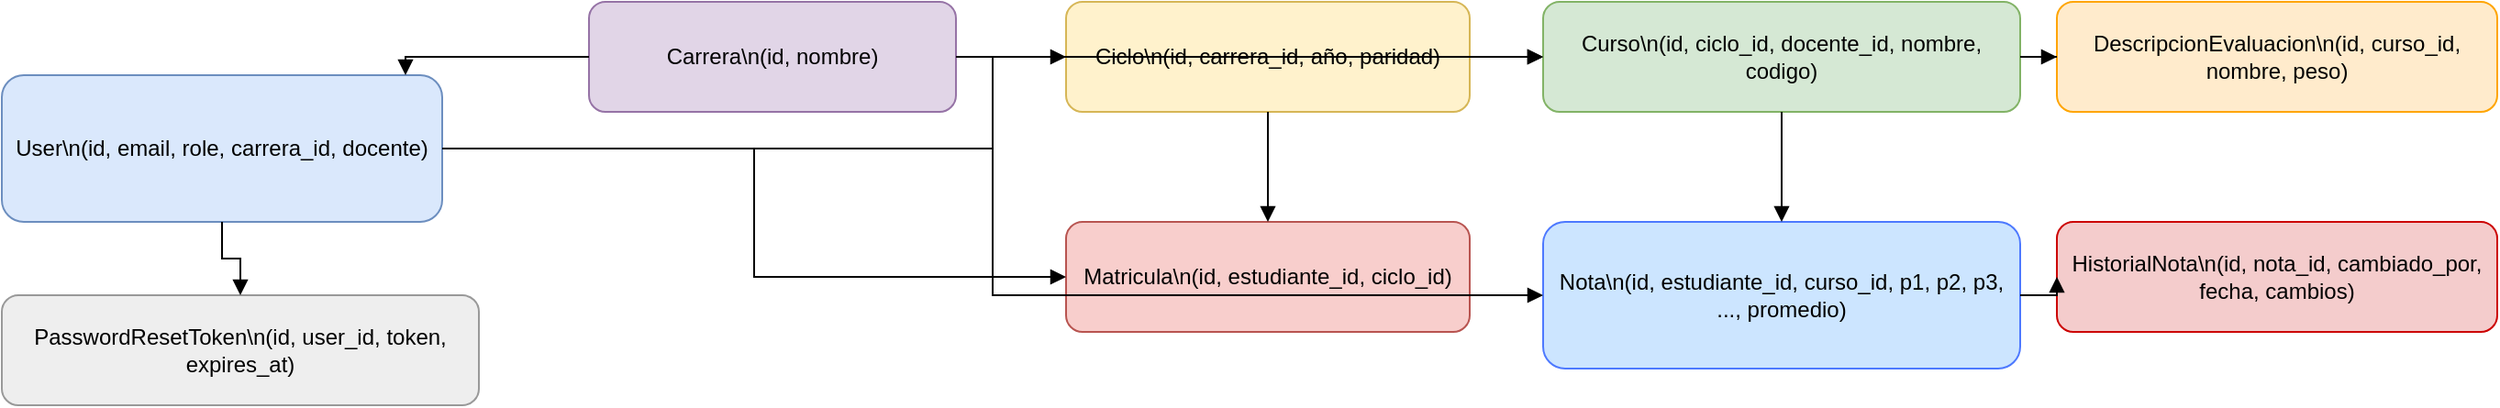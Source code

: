<mxfile version="20.6.3" type="device">
  <diagram id="DBFlow" name="Flujo BD">
    <mxGraphModel dx="1152" dy="720" grid="1" gridSize="10" guides="1" tooltips="1" connect="1" arrows="1" fold="1" page="1" pageScale="1" pageWidth="1920" pageHeight="1080" background="#ffffff" math="0" shadow="0">
      <root>
        <mxCell id="0"/>
        <mxCell id="1" parent="0"/>
        
        <!-- Tablas -->
        <mxCell id="tblUser" value="User\n(id, email, role, carrera_id, docente)" style="shape=rectangle;whiteSpace=wrap;rounded=1;fillColor=#dae8fc;strokeColor=#6c8ebf;" vertex="1" parent="1">
          <mxGeometry x="60" y="80" width="240" height="80" as="geometry"/>
        </mxCell>
        
        <mxCell id="tblCarrera" value="Carrera\n(id, nombre)" style="shape=rectangle;whiteSpace=wrap;rounded=1;fillColor=#e1d5e7;strokeColor=#9673a6;" vertex="1" parent="1">
          <mxGeometry x="380" y="40" width="200" height="60" as="geometry"/>
        </mxCell>
        
        <mxCell id="tblCiclo" value="Ciclo\n(id, carrera_id, año, paridad)" style="shape=rectangle;whiteSpace=wrap;rounded=1;fillColor=#fff2cc;strokeColor=#d6b656;" vertex="1" parent="1">
          <mxGeometry x="640" y="40" width="220" height="60" as="geometry"/>
        </mxCell>
        
        <mxCell id="tblCurso" value="Curso\n(id, ciclo_id, docente_id, nombre, codigo)" style="shape=rectangle;whiteSpace=wrap;rounded=1;fillColor=#d5e8d4;strokeColor=#82b366;" vertex="1" parent="1">
          <mxGeometry x="900" y="40" width="260" height="60" as="geometry"/>
        </mxCell>
        
        <mxCell id="tblMatricula" value="Matricula\n(id, estudiante_id, ciclo_id)" style="shape=rectangle;whiteSpace=wrap;rounded=1;fillColor=#f8cecc;strokeColor=#b85450;" vertex="1" parent="1">
          <mxGeometry x="640" y="160" width="220" height="60" as="geometry"/>
        </mxCell>
        
        <mxCell id="tblNota" value="Nota\n(id, estudiante_id, curso_id, p1, p2, p3, ..., promedio)" style="shape=rectangle;whiteSpace=wrap;rounded=1;fillColor=#cce5ff;strokeColor=#4d79ff;" vertex="1" parent="1">
          <mxGeometry x="900" y="160" width="260" height="80" as="geometry"/>
        </mxCell>
        
        <mxCell id="tblDescEval" value="DescripcionEvaluacion\n(id, curso_id, nombre, peso)" style="shape=rectangle;whiteSpace=wrap;rounded=1;fillColor=#ffebcc;strokeColor=#ffa500;" vertex="1" parent="1">
          <mxGeometry x="1180" y="40" width="240" height="60" as="geometry"/>
        </mxCell>
        
        <mxCell id="tblHistNota" value="HistorialNota\n(id, nota_id, cambiado_por, fecha, cambios)" style="shape=rectangle;whiteSpace=wrap;rounded=1;fillColor=#f4cccc;strokeColor=#cc0000;" vertex="1" parent="1">
          <mxGeometry x="1180" y="160" width="240" height="60" as="geometry"/>
        </mxCell>
        
        <mxCell id="tblPwdReset" value="PasswordResetToken\n(id, user_id, token, expires_at)" style="shape=rectangle;whiteSpace=wrap;rounded=1;fillColor=#eeeeee;strokeColor=#999999;" vertex="1" parent="1">
          <mxGeometry x="60" y="200" width="260" height="60" as="geometry"/>
        </mxCell>
        
        <!-- Relaciones -->
        <mxCell id="relCarreraUser" style="edgeStyle=orthogonalEdgeStyle;rounded=0;orthogonalLoop=1;jettySize=auto;html=1;endArrow=block;endFill=1;" edge="1" parent="1" source="tblCarrera" target="tblUser">
          <mxGeometry relative="1" as="geometry">
            <mxPoint x="380" y="80" as="targetPoint"/>
            <Array as="points"><mxPoint x="280" y="70"/></Array>
          </mxGeometry>
        </mxCell>
        
        <mxCell id="relCarreraCiclo" style="edgeStyle=orthogonalEdgeStyle;rounded=0;orthogonalLoop=1;jettySize=auto;html=1;endArrow=block;endFill=1;" edge="1" parent="1" source="tblCarrera" target="tblCiclo">
          <mxGeometry relative="1" as="geometry"/>
        </mxCell>
        
        <mxCell id="relCicloCurso" style="edgeStyle=orthogonalEdgeStyle;rounded=0;orthogonalLoop=1;jettySize=auto;html=1;endArrow=block;endFill=1;" edge="1" parent="1" source="tblCiclo" target="tblCurso">
          <mxGeometry relative="1" as="geometry"/>
        </mxCell>
        
        <mxCell id="relUserCursoDoc" style="edgeStyle=orthogonalEdgeStyle;rounded=0;orthogonalLoop=1;jettySize=auto;html=1;endArrow=block;endFill=1;" edge="1" parent="1" source="tblUser" target="tblCurso">
          <mxGeometry relative="1" as="geometry">
            <mxPoint x="300" y="120" as="sourcePoint"/>
          </mxGeometry>
        </mxCell>
        
        <mxCell id="relUserMatricula" style="edgeStyle=orthogonalEdgeStyle;rounded=0;orthogonalLoop=1;jettySize=auto;html=1;endArrow=block;endFill=1;" edge="1" parent="1" source="tblUser" target="tblMatricula">
          <mxGeometry relative="1" as="geometry"/>
        </mxCell>
        
        <mxCell id="relCicloMatricula" style="edgeStyle=orthogonalEdgeStyle;rounded=0;orthogonalLoop=1;jettySize=auto;html=1;endArrow=block;endFill=1;" edge="1" parent="1" source="tblCiclo" target="tblMatricula">
          <mxGeometry relative="1" as="geometry"/>
        </mxCell>
        
        <mxCell id="relCursoNota" style="edgeStyle=orthogonalEdgeStyle;rounded=0;orthogonalLoop=1;jettySize=auto;html=1;endArrow=block;endFill=1;" edge="1" parent="1" source="tblCurso" target="tblNota">
          <mxGeometry relative="1" as="geometry"/>
        </mxCell>
        
        <mxCell id="relUserNota" style="edgeStyle=orthogonalEdgeStyle;rounded=0;orthogonalLoop=1;jettySize=auto;html=1;endArrow=block;endFill=1;" edge="1" parent="1" source="tblUser" target="tblNota">
          <mxGeometry relative="1" as="geometry"/>
        </mxCell>
        
        <mxCell id="relCursoDescEval" style="edgeStyle=orthogonalEdgeStyle;rounded=0;orthogonalLoop=1;jettySize=auto;html=1;endArrow=block;endFill=1;" edge="1" parent="1" source="tblCurso" target="tblDescEval">
          <mxGeometry relative="1" as="geometry"/>
        </mxCell>
        
        <mxCell id="relNotaHistorial" style="edgeStyle=orthogonalEdgeStyle;rounded=0;orthogonalLoop=1;jettySize=auto;html=1;endArrow=block;endFill=1;" edge="1" parent="1" source="tblNota" target="tblHistNota">
          <mxGeometry relative="1" as="geometry"/>
        </mxCell>
        
        <mxCell id="relUserPwdReset" style="edgeStyle=orthogonalEdgeStyle;rounded=0;orthogonalLoop=1;jettySize=auto;html=1;endArrow=block;endFill=1;" edge="1" parent="1" source="tblUser" target="tblPwdReset">
          <mxGeometry relative="1" as="geometry"/>
        </mxCell>
        
      </root>
    </mxGraphModel>
  </diagram>
</mxfile>